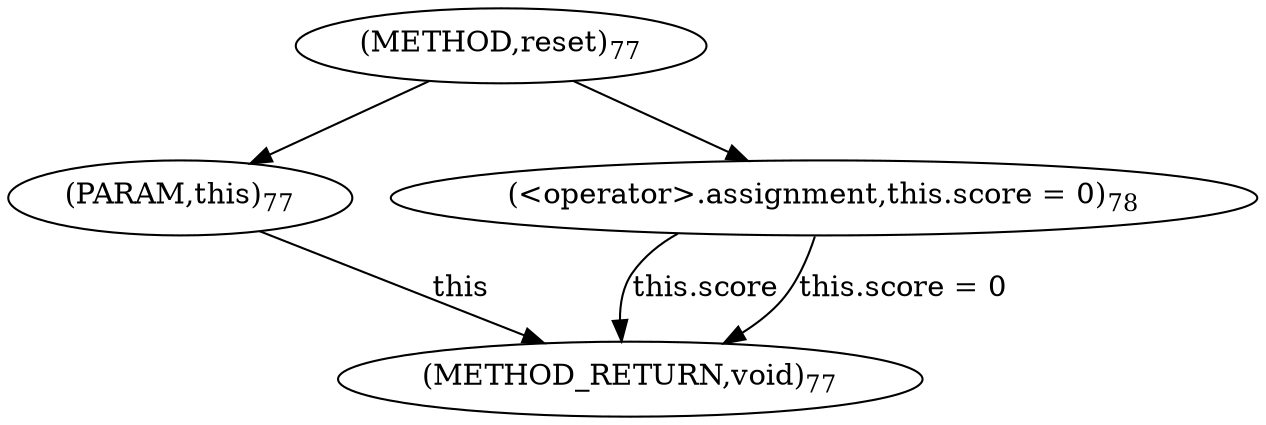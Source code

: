 digraph "reset" {  
"232" [label = <(METHOD,reset)<SUB>77</SUB>> ]
"242" [label = <(METHOD_RETURN,void)<SUB>77</SUB>> ]
"233" [label = <(PARAM,this)<SUB>77</SUB>> ]
"235" [label = <(&lt;operator&gt;.assignment,this.score = 0)<SUB>78</SUB>> ]
"235" [label = <(&lt;operator&gt;.assignment,this.score = 0)<SUB>78</SUB>> ]
"235" [label = <(&lt;operator&gt;.assignment,this.score = 0)<SUB>78</SUB>> ]
  "233" -> "242"  [ label = "this"] 
  "235" -> "242"  [ label = "this.score"] 
  "235" -> "242"  [ label = "this.score = 0"] 
  "232" -> "233" 
  "232" -> "235" 
}
